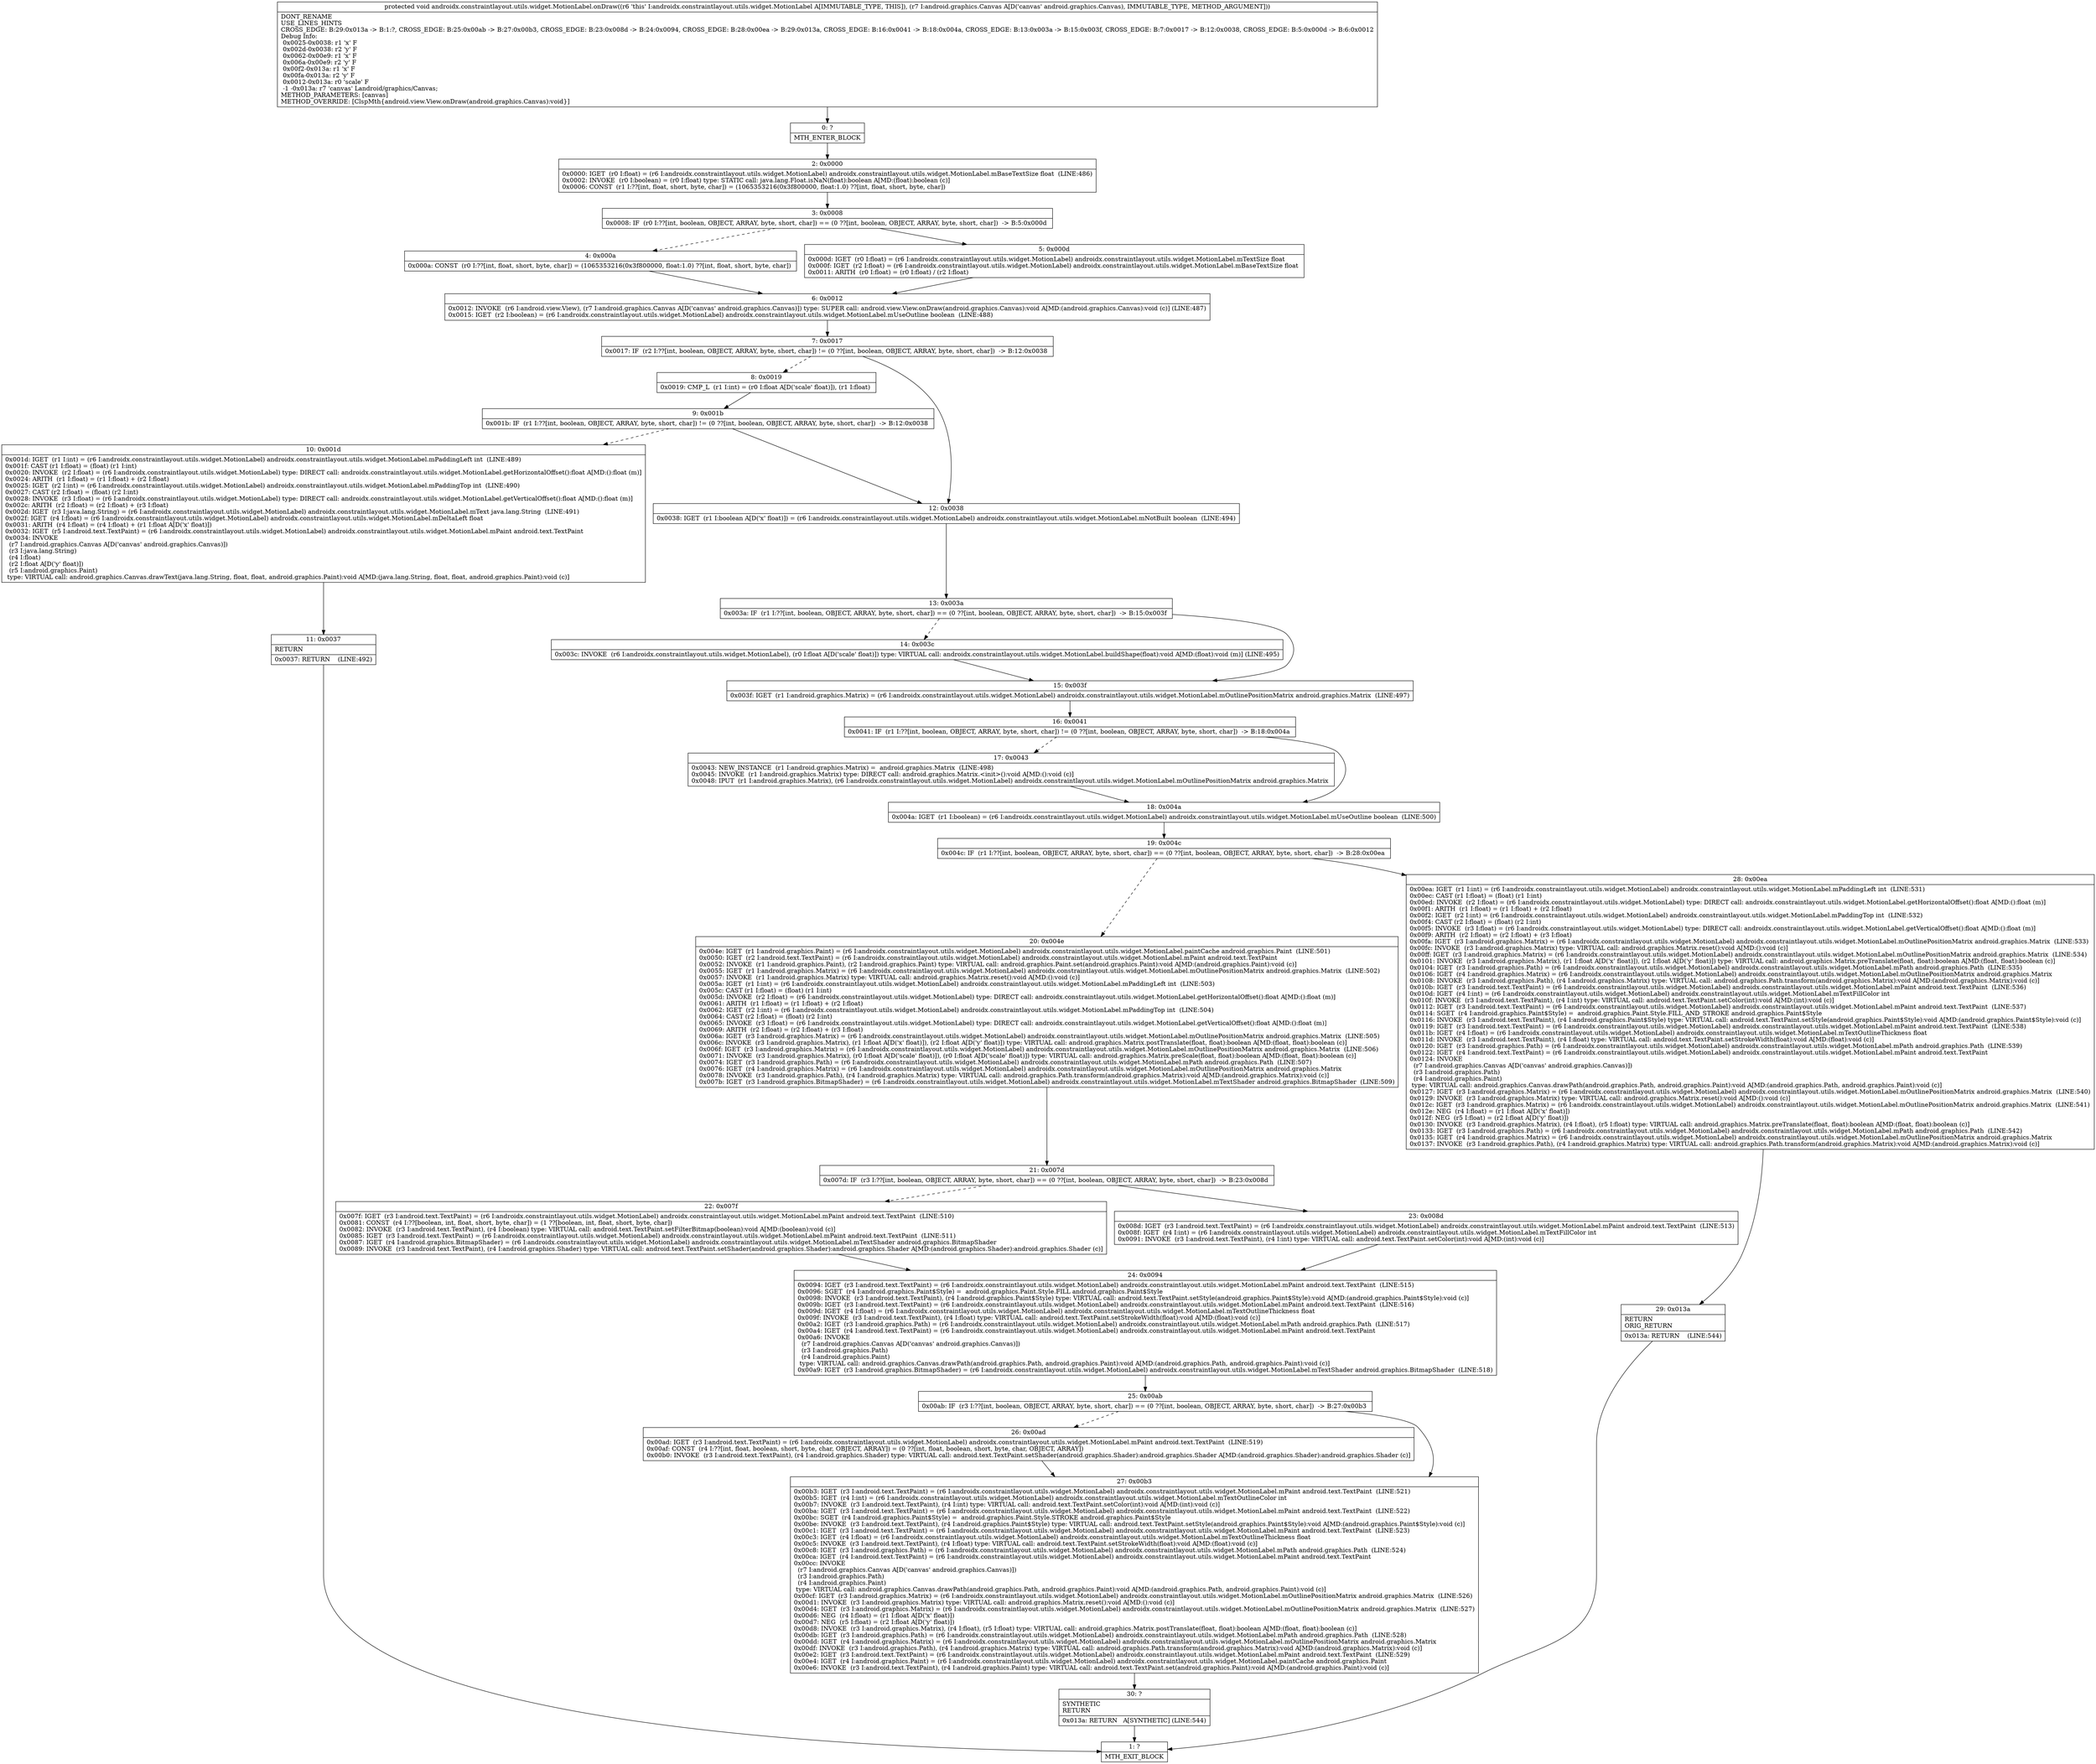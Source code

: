 digraph "CFG forandroidx.constraintlayout.utils.widget.MotionLabel.onDraw(Landroid\/graphics\/Canvas;)V" {
Node_0 [shape=record,label="{0\:\ ?|MTH_ENTER_BLOCK\l}"];
Node_2 [shape=record,label="{2\:\ 0x0000|0x0000: IGET  (r0 I:float) = (r6 I:androidx.constraintlayout.utils.widget.MotionLabel) androidx.constraintlayout.utils.widget.MotionLabel.mBaseTextSize float  (LINE:486)\l0x0002: INVOKE  (r0 I:boolean) = (r0 I:float) type: STATIC call: java.lang.Float.isNaN(float):boolean A[MD:(float):boolean (c)]\l0x0006: CONST  (r1 I:??[int, float, short, byte, char]) = (1065353216(0x3f800000, float:1.0) ??[int, float, short, byte, char]) \l}"];
Node_3 [shape=record,label="{3\:\ 0x0008|0x0008: IF  (r0 I:??[int, boolean, OBJECT, ARRAY, byte, short, char]) == (0 ??[int, boolean, OBJECT, ARRAY, byte, short, char])  \-\> B:5:0x000d \l}"];
Node_4 [shape=record,label="{4\:\ 0x000a|0x000a: CONST  (r0 I:??[int, float, short, byte, char]) = (1065353216(0x3f800000, float:1.0) ??[int, float, short, byte, char]) \l}"];
Node_6 [shape=record,label="{6\:\ 0x0012|0x0012: INVOKE  (r6 I:android.view.View), (r7 I:android.graphics.Canvas A[D('canvas' android.graphics.Canvas)]) type: SUPER call: android.view.View.onDraw(android.graphics.Canvas):void A[MD:(android.graphics.Canvas):void (c)] (LINE:487)\l0x0015: IGET  (r2 I:boolean) = (r6 I:androidx.constraintlayout.utils.widget.MotionLabel) androidx.constraintlayout.utils.widget.MotionLabel.mUseOutline boolean  (LINE:488)\l}"];
Node_7 [shape=record,label="{7\:\ 0x0017|0x0017: IF  (r2 I:??[int, boolean, OBJECT, ARRAY, byte, short, char]) != (0 ??[int, boolean, OBJECT, ARRAY, byte, short, char])  \-\> B:12:0x0038 \l}"];
Node_8 [shape=record,label="{8\:\ 0x0019|0x0019: CMP_L  (r1 I:int) = (r0 I:float A[D('scale' float)]), (r1 I:float) \l}"];
Node_9 [shape=record,label="{9\:\ 0x001b|0x001b: IF  (r1 I:??[int, boolean, OBJECT, ARRAY, byte, short, char]) != (0 ??[int, boolean, OBJECT, ARRAY, byte, short, char])  \-\> B:12:0x0038 \l}"];
Node_10 [shape=record,label="{10\:\ 0x001d|0x001d: IGET  (r1 I:int) = (r6 I:androidx.constraintlayout.utils.widget.MotionLabel) androidx.constraintlayout.utils.widget.MotionLabel.mPaddingLeft int  (LINE:489)\l0x001f: CAST (r1 I:float) = (float) (r1 I:int) \l0x0020: INVOKE  (r2 I:float) = (r6 I:androidx.constraintlayout.utils.widget.MotionLabel) type: DIRECT call: androidx.constraintlayout.utils.widget.MotionLabel.getHorizontalOffset():float A[MD:():float (m)]\l0x0024: ARITH  (r1 I:float) = (r1 I:float) + (r2 I:float) \l0x0025: IGET  (r2 I:int) = (r6 I:androidx.constraintlayout.utils.widget.MotionLabel) androidx.constraintlayout.utils.widget.MotionLabel.mPaddingTop int  (LINE:490)\l0x0027: CAST (r2 I:float) = (float) (r2 I:int) \l0x0028: INVOKE  (r3 I:float) = (r6 I:androidx.constraintlayout.utils.widget.MotionLabel) type: DIRECT call: androidx.constraintlayout.utils.widget.MotionLabel.getVerticalOffset():float A[MD:():float (m)]\l0x002c: ARITH  (r2 I:float) = (r2 I:float) + (r3 I:float) \l0x002d: IGET  (r3 I:java.lang.String) = (r6 I:androidx.constraintlayout.utils.widget.MotionLabel) androidx.constraintlayout.utils.widget.MotionLabel.mText java.lang.String  (LINE:491)\l0x002f: IGET  (r4 I:float) = (r6 I:androidx.constraintlayout.utils.widget.MotionLabel) androidx.constraintlayout.utils.widget.MotionLabel.mDeltaLeft float \l0x0031: ARITH  (r4 I:float) = (r4 I:float) + (r1 I:float A[D('x' float)]) \l0x0032: IGET  (r5 I:android.text.TextPaint) = (r6 I:androidx.constraintlayout.utils.widget.MotionLabel) androidx.constraintlayout.utils.widget.MotionLabel.mPaint android.text.TextPaint \l0x0034: INVOKE  \l  (r7 I:android.graphics.Canvas A[D('canvas' android.graphics.Canvas)])\l  (r3 I:java.lang.String)\l  (r4 I:float)\l  (r2 I:float A[D('y' float)])\l  (r5 I:android.graphics.Paint)\l type: VIRTUAL call: android.graphics.Canvas.drawText(java.lang.String, float, float, android.graphics.Paint):void A[MD:(java.lang.String, float, float, android.graphics.Paint):void (c)]\l}"];
Node_11 [shape=record,label="{11\:\ 0x0037|RETURN\l|0x0037: RETURN    (LINE:492)\l}"];
Node_1 [shape=record,label="{1\:\ ?|MTH_EXIT_BLOCK\l}"];
Node_12 [shape=record,label="{12\:\ 0x0038|0x0038: IGET  (r1 I:boolean A[D('x' float)]) = (r6 I:androidx.constraintlayout.utils.widget.MotionLabel) androidx.constraintlayout.utils.widget.MotionLabel.mNotBuilt boolean  (LINE:494)\l}"];
Node_13 [shape=record,label="{13\:\ 0x003a|0x003a: IF  (r1 I:??[int, boolean, OBJECT, ARRAY, byte, short, char]) == (0 ??[int, boolean, OBJECT, ARRAY, byte, short, char])  \-\> B:15:0x003f \l}"];
Node_14 [shape=record,label="{14\:\ 0x003c|0x003c: INVOKE  (r6 I:androidx.constraintlayout.utils.widget.MotionLabel), (r0 I:float A[D('scale' float)]) type: VIRTUAL call: androidx.constraintlayout.utils.widget.MotionLabel.buildShape(float):void A[MD:(float):void (m)] (LINE:495)\l}"];
Node_15 [shape=record,label="{15\:\ 0x003f|0x003f: IGET  (r1 I:android.graphics.Matrix) = (r6 I:androidx.constraintlayout.utils.widget.MotionLabel) androidx.constraintlayout.utils.widget.MotionLabel.mOutlinePositionMatrix android.graphics.Matrix  (LINE:497)\l}"];
Node_16 [shape=record,label="{16\:\ 0x0041|0x0041: IF  (r1 I:??[int, boolean, OBJECT, ARRAY, byte, short, char]) != (0 ??[int, boolean, OBJECT, ARRAY, byte, short, char])  \-\> B:18:0x004a \l}"];
Node_17 [shape=record,label="{17\:\ 0x0043|0x0043: NEW_INSTANCE  (r1 I:android.graphics.Matrix) =  android.graphics.Matrix  (LINE:498)\l0x0045: INVOKE  (r1 I:android.graphics.Matrix) type: DIRECT call: android.graphics.Matrix.\<init\>():void A[MD:():void (c)]\l0x0048: IPUT  (r1 I:android.graphics.Matrix), (r6 I:androidx.constraintlayout.utils.widget.MotionLabel) androidx.constraintlayout.utils.widget.MotionLabel.mOutlinePositionMatrix android.graphics.Matrix \l}"];
Node_18 [shape=record,label="{18\:\ 0x004a|0x004a: IGET  (r1 I:boolean) = (r6 I:androidx.constraintlayout.utils.widget.MotionLabel) androidx.constraintlayout.utils.widget.MotionLabel.mUseOutline boolean  (LINE:500)\l}"];
Node_19 [shape=record,label="{19\:\ 0x004c|0x004c: IF  (r1 I:??[int, boolean, OBJECT, ARRAY, byte, short, char]) == (0 ??[int, boolean, OBJECT, ARRAY, byte, short, char])  \-\> B:28:0x00ea \l}"];
Node_20 [shape=record,label="{20\:\ 0x004e|0x004e: IGET  (r1 I:android.graphics.Paint) = (r6 I:androidx.constraintlayout.utils.widget.MotionLabel) androidx.constraintlayout.utils.widget.MotionLabel.paintCache android.graphics.Paint  (LINE:501)\l0x0050: IGET  (r2 I:android.text.TextPaint) = (r6 I:androidx.constraintlayout.utils.widget.MotionLabel) androidx.constraintlayout.utils.widget.MotionLabel.mPaint android.text.TextPaint \l0x0052: INVOKE  (r1 I:android.graphics.Paint), (r2 I:android.graphics.Paint) type: VIRTUAL call: android.graphics.Paint.set(android.graphics.Paint):void A[MD:(android.graphics.Paint):void (c)]\l0x0055: IGET  (r1 I:android.graphics.Matrix) = (r6 I:androidx.constraintlayout.utils.widget.MotionLabel) androidx.constraintlayout.utils.widget.MotionLabel.mOutlinePositionMatrix android.graphics.Matrix  (LINE:502)\l0x0057: INVOKE  (r1 I:android.graphics.Matrix) type: VIRTUAL call: android.graphics.Matrix.reset():void A[MD:():void (c)]\l0x005a: IGET  (r1 I:int) = (r6 I:androidx.constraintlayout.utils.widget.MotionLabel) androidx.constraintlayout.utils.widget.MotionLabel.mPaddingLeft int  (LINE:503)\l0x005c: CAST (r1 I:float) = (float) (r1 I:int) \l0x005d: INVOKE  (r2 I:float) = (r6 I:androidx.constraintlayout.utils.widget.MotionLabel) type: DIRECT call: androidx.constraintlayout.utils.widget.MotionLabel.getHorizontalOffset():float A[MD:():float (m)]\l0x0061: ARITH  (r1 I:float) = (r1 I:float) + (r2 I:float) \l0x0062: IGET  (r2 I:int) = (r6 I:androidx.constraintlayout.utils.widget.MotionLabel) androidx.constraintlayout.utils.widget.MotionLabel.mPaddingTop int  (LINE:504)\l0x0064: CAST (r2 I:float) = (float) (r2 I:int) \l0x0065: INVOKE  (r3 I:float) = (r6 I:androidx.constraintlayout.utils.widget.MotionLabel) type: DIRECT call: androidx.constraintlayout.utils.widget.MotionLabel.getVerticalOffset():float A[MD:():float (m)]\l0x0069: ARITH  (r2 I:float) = (r2 I:float) + (r3 I:float) \l0x006a: IGET  (r3 I:android.graphics.Matrix) = (r6 I:androidx.constraintlayout.utils.widget.MotionLabel) androidx.constraintlayout.utils.widget.MotionLabel.mOutlinePositionMatrix android.graphics.Matrix  (LINE:505)\l0x006c: INVOKE  (r3 I:android.graphics.Matrix), (r1 I:float A[D('x' float)]), (r2 I:float A[D('y' float)]) type: VIRTUAL call: android.graphics.Matrix.postTranslate(float, float):boolean A[MD:(float, float):boolean (c)]\l0x006f: IGET  (r3 I:android.graphics.Matrix) = (r6 I:androidx.constraintlayout.utils.widget.MotionLabel) androidx.constraintlayout.utils.widget.MotionLabel.mOutlinePositionMatrix android.graphics.Matrix  (LINE:506)\l0x0071: INVOKE  (r3 I:android.graphics.Matrix), (r0 I:float A[D('scale' float)]), (r0 I:float A[D('scale' float)]) type: VIRTUAL call: android.graphics.Matrix.preScale(float, float):boolean A[MD:(float, float):boolean (c)]\l0x0074: IGET  (r3 I:android.graphics.Path) = (r6 I:androidx.constraintlayout.utils.widget.MotionLabel) androidx.constraintlayout.utils.widget.MotionLabel.mPath android.graphics.Path  (LINE:507)\l0x0076: IGET  (r4 I:android.graphics.Matrix) = (r6 I:androidx.constraintlayout.utils.widget.MotionLabel) androidx.constraintlayout.utils.widget.MotionLabel.mOutlinePositionMatrix android.graphics.Matrix \l0x0078: INVOKE  (r3 I:android.graphics.Path), (r4 I:android.graphics.Matrix) type: VIRTUAL call: android.graphics.Path.transform(android.graphics.Matrix):void A[MD:(android.graphics.Matrix):void (c)]\l0x007b: IGET  (r3 I:android.graphics.BitmapShader) = (r6 I:androidx.constraintlayout.utils.widget.MotionLabel) androidx.constraintlayout.utils.widget.MotionLabel.mTextShader android.graphics.BitmapShader  (LINE:509)\l}"];
Node_21 [shape=record,label="{21\:\ 0x007d|0x007d: IF  (r3 I:??[int, boolean, OBJECT, ARRAY, byte, short, char]) == (0 ??[int, boolean, OBJECT, ARRAY, byte, short, char])  \-\> B:23:0x008d \l}"];
Node_22 [shape=record,label="{22\:\ 0x007f|0x007f: IGET  (r3 I:android.text.TextPaint) = (r6 I:androidx.constraintlayout.utils.widget.MotionLabel) androidx.constraintlayout.utils.widget.MotionLabel.mPaint android.text.TextPaint  (LINE:510)\l0x0081: CONST  (r4 I:??[boolean, int, float, short, byte, char]) = (1 ??[boolean, int, float, short, byte, char]) \l0x0082: INVOKE  (r3 I:android.text.TextPaint), (r4 I:boolean) type: VIRTUAL call: android.text.TextPaint.setFilterBitmap(boolean):void A[MD:(boolean):void (c)]\l0x0085: IGET  (r3 I:android.text.TextPaint) = (r6 I:androidx.constraintlayout.utils.widget.MotionLabel) androidx.constraintlayout.utils.widget.MotionLabel.mPaint android.text.TextPaint  (LINE:511)\l0x0087: IGET  (r4 I:android.graphics.BitmapShader) = (r6 I:androidx.constraintlayout.utils.widget.MotionLabel) androidx.constraintlayout.utils.widget.MotionLabel.mTextShader android.graphics.BitmapShader \l0x0089: INVOKE  (r3 I:android.text.TextPaint), (r4 I:android.graphics.Shader) type: VIRTUAL call: android.text.TextPaint.setShader(android.graphics.Shader):android.graphics.Shader A[MD:(android.graphics.Shader):android.graphics.Shader (c)]\l}"];
Node_24 [shape=record,label="{24\:\ 0x0094|0x0094: IGET  (r3 I:android.text.TextPaint) = (r6 I:androidx.constraintlayout.utils.widget.MotionLabel) androidx.constraintlayout.utils.widget.MotionLabel.mPaint android.text.TextPaint  (LINE:515)\l0x0096: SGET  (r4 I:android.graphics.Paint$Style) =  android.graphics.Paint.Style.FILL android.graphics.Paint$Style \l0x0098: INVOKE  (r3 I:android.text.TextPaint), (r4 I:android.graphics.Paint$Style) type: VIRTUAL call: android.text.TextPaint.setStyle(android.graphics.Paint$Style):void A[MD:(android.graphics.Paint$Style):void (c)]\l0x009b: IGET  (r3 I:android.text.TextPaint) = (r6 I:androidx.constraintlayout.utils.widget.MotionLabel) androidx.constraintlayout.utils.widget.MotionLabel.mPaint android.text.TextPaint  (LINE:516)\l0x009d: IGET  (r4 I:float) = (r6 I:androidx.constraintlayout.utils.widget.MotionLabel) androidx.constraintlayout.utils.widget.MotionLabel.mTextOutlineThickness float \l0x009f: INVOKE  (r3 I:android.text.TextPaint), (r4 I:float) type: VIRTUAL call: android.text.TextPaint.setStrokeWidth(float):void A[MD:(float):void (c)]\l0x00a2: IGET  (r3 I:android.graphics.Path) = (r6 I:androidx.constraintlayout.utils.widget.MotionLabel) androidx.constraintlayout.utils.widget.MotionLabel.mPath android.graphics.Path  (LINE:517)\l0x00a4: IGET  (r4 I:android.text.TextPaint) = (r6 I:androidx.constraintlayout.utils.widget.MotionLabel) androidx.constraintlayout.utils.widget.MotionLabel.mPaint android.text.TextPaint \l0x00a6: INVOKE  \l  (r7 I:android.graphics.Canvas A[D('canvas' android.graphics.Canvas)])\l  (r3 I:android.graphics.Path)\l  (r4 I:android.graphics.Paint)\l type: VIRTUAL call: android.graphics.Canvas.drawPath(android.graphics.Path, android.graphics.Paint):void A[MD:(android.graphics.Path, android.graphics.Paint):void (c)]\l0x00a9: IGET  (r3 I:android.graphics.BitmapShader) = (r6 I:androidx.constraintlayout.utils.widget.MotionLabel) androidx.constraintlayout.utils.widget.MotionLabel.mTextShader android.graphics.BitmapShader  (LINE:518)\l}"];
Node_25 [shape=record,label="{25\:\ 0x00ab|0x00ab: IF  (r3 I:??[int, boolean, OBJECT, ARRAY, byte, short, char]) == (0 ??[int, boolean, OBJECT, ARRAY, byte, short, char])  \-\> B:27:0x00b3 \l}"];
Node_26 [shape=record,label="{26\:\ 0x00ad|0x00ad: IGET  (r3 I:android.text.TextPaint) = (r6 I:androidx.constraintlayout.utils.widget.MotionLabel) androidx.constraintlayout.utils.widget.MotionLabel.mPaint android.text.TextPaint  (LINE:519)\l0x00af: CONST  (r4 I:??[int, float, boolean, short, byte, char, OBJECT, ARRAY]) = (0 ??[int, float, boolean, short, byte, char, OBJECT, ARRAY]) \l0x00b0: INVOKE  (r3 I:android.text.TextPaint), (r4 I:android.graphics.Shader) type: VIRTUAL call: android.text.TextPaint.setShader(android.graphics.Shader):android.graphics.Shader A[MD:(android.graphics.Shader):android.graphics.Shader (c)]\l}"];
Node_27 [shape=record,label="{27\:\ 0x00b3|0x00b3: IGET  (r3 I:android.text.TextPaint) = (r6 I:androidx.constraintlayout.utils.widget.MotionLabel) androidx.constraintlayout.utils.widget.MotionLabel.mPaint android.text.TextPaint  (LINE:521)\l0x00b5: IGET  (r4 I:int) = (r6 I:androidx.constraintlayout.utils.widget.MotionLabel) androidx.constraintlayout.utils.widget.MotionLabel.mTextOutlineColor int \l0x00b7: INVOKE  (r3 I:android.text.TextPaint), (r4 I:int) type: VIRTUAL call: android.text.TextPaint.setColor(int):void A[MD:(int):void (c)]\l0x00ba: IGET  (r3 I:android.text.TextPaint) = (r6 I:androidx.constraintlayout.utils.widget.MotionLabel) androidx.constraintlayout.utils.widget.MotionLabel.mPaint android.text.TextPaint  (LINE:522)\l0x00bc: SGET  (r4 I:android.graphics.Paint$Style) =  android.graphics.Paint.Style.STROKE android.graphics.Paint$Style \l0x00be: INVOKE  (r3 I:android.text.TextPaint), (r4 I:android.graphics.Paint$Style) type: VIRTUAL call: android.text.TextPaint.setStyle(android.graphics.Paint$Style):void A[MD:(android.graphics.Paint$Style):void (c)]\l0x00c1: IGET  (r3 I:android.text.TextPaint) = (r6 I:androidx.constraintlayout.utils.widget.MotionLabel) androidx.constraintlayout.utils.widget.MotionLabel.mPaint android.text.TextPaint  (LINE:523)\l0x00c3: IGET  (r4 I:float) = (r6 I:androidx.constraintlayout.utils.widget.MotionLabel) androidx.constraintlayout.utils.widget.MotionLabel.mTextOutlineThickness float \l0x00c5: INVOKE  (r3 I:android.text.TextPaint), (r4 I:float) type: VIRTUAL call: android.text.TextPaint.setStrokeWidth(float):void A[MD:(float):void (c)]\l0x00c8: IGET  (r3 I:android.graphics.Path) = (r6 I:androidx.constraintlayout.utils.widget.MotionLabel) androidx.constraintlayout.utils.widget.MotionLabel.mPath android.graphics.Path  (LINE:524)\l0x00ca: IGET  (r4 I:android.text.TextPaint) = (r6 I:androidx.constraintlayout.utils.widget.MotionLabel) androidx.constraintlayout.utils.widget.MotionLabel.mPaint android.text.TextPaint \l0x00cc: INVOKE  \l  (r7 I:android.graphics.Canvas A[D('canvas' android.graphics.Canvas)])\l  (r3 I:android.graphics.Path)\l  (r4 I:android.graphics.Paint)\l type: VIRTUAL call: android.graphics.Canvas.drawPath(android.graphics.Path, android.graphics.Paint):void A[MD:(android.graphics.Path, android.graphics.Paint):void (c)]\l0x00cf: IGET  (r3 I:android.graphics.Matrix) = (r6 I:androidx.constraintlayout.utils.widget.MotionLabel) androidx.constraintlayout.utils.widget.MotionLabel.mOutlinePositionMatrix android.graphics.Matrix  (LINE:526)\l0x00d1: INVOKE  (r3 I:android.graphics.Matrix) type: VIRTUAL call: android.graphics.Matrix.reset():void A[MD:():void (c)]\l0x00d4: IGET  (r3 I:android.graphics.Matrix) = (r6 I:androidx.constraintlayout.utils.widget.MotionLabel) androidx.constraintlayout.utils.widget.MotionLabel.mOutlinePositionMatrix android.graphics.Matrix  (LINE:527)\l0x00d6: NEG  (r4 I:float) = (r1 I:float A[D('x' float)]) \l0x00d7: NEG  (r5 I:float) = (r2 I:float A[D('y' float)]) \l0x00d8: INVOKE  (r3 I:android.graphics.Matrix), (r4 I:float), (r5 I:float) type: VIRTUAL call: android.graphics.Matrix.postTranslate(float, float):boolean A[MD:(float, float):boolean (c)]\l0x00db: IGET  (r3 I:android.graphics.Path) = (r6 I:androidx.constraintlayout.utils.widget.MotionLabel) androidx.constraintlayout.utils.widget.MotionLabel.mPath android.graphics.Path  (LINE:528)\l0x00dd: IGET  (r4 I:android.graphics.Matrix) = (r6 I:androidx.constraintlayout.utils.widget.MotionLabel) androidx.constraintlayout.utils.widget.MotionLabel.mOutlinePositionMatrix android.graphics.Matrix \l0x00df: INVOKE  (r3 I:android.graphics.Path), (r4 I:android.graphics.Matrix) type: VIRTUAL call: android.graphics.Path.transform(android.graphics.Matrix):void A[MD:(android.graphics.Matrix):void (c)]\l0x00e2: IGET  (r3 I:android.text.TextPaint) = (r6 I:androidx.constraintlayout.utils.widget.MotionLabel) androidx.constraintlayout.utils.widget.MotionLabel.mPaint android.text.TextPaint  (LINE:529)\l0x00e4: IGET  (r4 I:android.graphics.Paint) = (r6 I:androidx.constraintlayout.utils.widget.MotionLabel) androidx.constraintlayout.utils.widget.MotionLabel.paintCache android.graphics.Paint \l0x00e6: INVOKE  (r3 I:android.text.TextPaint), (r4 I:android.graphics.Paint) type: VIRTUAL call: android.text.TextPaint.set(android.graphics.Paint):void A[MD:(android.graphics.Paint):void (c)]\l}"];
Node_30 [shape=record,label="{30\:\ ?|SYNTHETIC\lRETURN\l|0x013a: RETURN   A[SYNTHETIC] (LINE:544)\l}"];
Node_23 [shape=record,label="{23\:\ 0x008d|0x008d: IGET  (r3 I:android.text.TextPaint) = (r6 I:androidx.constraintlayout.utils.widget.MotionLabel) androidx.constraintlayout.utils.widget.MotionLabel.mPaint android.text.TextPaint  (LINE:513)\l0x008f: IGET  (r4 I:int) = (r6 I:androidx.constraintlayout.utils.widget.MotionLabel) androidx.constraintlayout.utils.widget.MotionLabel.mTextFillColor int \l0x0091: INVOKE  (r3 I:android.text.TextPaint), (r4 I:int) type: VIRTUAL call: android.text.TextPaint.setColor(int):void A[MD:(int):void (c)]\l}"];
Node_28 [shape=record,label="{28\:\ 0x00ea|0x00ea: IGET  (r1 I:int) = (r6 I:androidx.constraintlayout.utils.widget.MotionLabel) androidx.constraintlayout.utils.widget.MotionLabel.mPaddingLeft int  (LINE:531)\l0x00ec: CAST (r1 I:float) = (float) (r1 I:int) \l0x00ed: INVOKE  (r2 I:float) = (r6 I:androidx.constraintlayout.utils.widget.MotionLabel) type: DIRECT call: androidx.constraintlayout.utils.widget.MotionLabel.getHorizontalOffset():float A[MD:():float (m)]\l0x00f1: ARITH  (r1 I:float) = (r1 I:float) + (r2 I:float) \l0x00f2: IGET  (r2 I:int) = (r6 I:androidx.constraintlayout.utils.widget.MotionLabel) androidx.constraintlayout.utils.widget.MotionLabel.mPaddingTop int  (LINE:532)\l0x00f4: CAST (r2 I:float) = (float) (r2 I:int) \l0x00f5: INVOKE  (r3 I:float) = (r6 I:androidx.constraintlayout.utils.widget.MotionLabel) type: DIRECT call: androidx.constraintlayout.utils.widget.MotionLabel.getVerticalOffset():float A[MD:():float (m)]\l0x00f9: ARITH  (r2 I:float) = (r2 I:float) + (r3 I:float) \l0x00fa: IGET  (r3 I:android.graphics.Matrix) = (r6 I:androidx.constraintlayout.utils.widget.MotionLabel) androidx.constraintlayout.utils.widget.MotionLabel.mOutlinePositionMatrix android.graphics.Matrix  (LINE:533)\l0x00fc: INVOKE  (r3 I:android.graphics.Matrix) type: VIRTUAL call: android.graphics.Matrix.reset():void A[MD:():void (c)]\l0x00ff: IGET  (r3 I:android.graphics.Matrix) = (r6 I:androidx.constraintlayout.utils.widget.MotionLabel) androidx.constraintlayout.utils.widget.MotionLabel.mOutlinePositionMatrix android.graphics.Matrix  (LINE:534)\l0x0101: INVOKE  (r3 I:android.graphics.Matrix), (r1 I:float A[D('x' float)]), (r2 I:float A[D('y' float)]) type: VIRTUAL call: android.graphics.Matrix.preTranslate(float, float):boolean A[MD:(float, float):boolean (c)]\l0x0104: IGET  (r3 I:android.graphics.Path) = (r6 I:androidx.constraintlayout.utils.widget.MotionLabel) androidx.constraintlayout.utils.widget.MotionLabel.mPath android.graphics.Path  (LINE:535)\l0x0106: IGET  (r4 I:android.graphics.Matrix) = (r6 I:androidx.constraintlayout.utils.widget.MotionLabel) androidx.constraintlayout.utils.widget.MotionLabel.mOutlinePositionMatrix android.graphics.Matrix \l0x0108: INVOKE  (r3 I:android.graphics.Path), (r4 I:android.graphics.Matrix) type: VIRTUAL call: android.graphics.Path.transform(android.graphics.Matrix):void A[MD:(android.graphics.Matrix):void (c)]\l0x010b: IGET  (r3 I:android.text.TextPaint) = (r6 I:androidx.constraintlayout.utils.widget.MotionLabel) androidx.constraintlayout.utils.widget.MotionLabel.mPaint android.text.TextPaint  (LINE:536)\l0x010d: IGET  (r4 I:int) = (r6 I:androidx.constraintlayout.utils.widget.MotionLabel) androidx.constraintlayout.utils.widget.MotionLabel.mTextFillColor int \l0x010f: INVOKE  (r3 I:android.text.TextPaint), (r4 I:int) type: VIRTUAL call: android.text.TextPaint.setColor(int):void A[MD:(int):void (c)]\l0x0112: IGET  (r3 I:android.text.TextPaint) = (r6 I:androidx.constraintlayout.utils.widget.MotionLabel) androidx.constraintlayout.utils.widget.MotionLabel.mPaint android.text.TextPaint  (LINE:537)\l0x0114: SGET  (r4 I:android.graphics.Paint$Style) =  android.graphics.Paint.Style.FILL_AND_STROKE android.graphics.Paint$Style \l0x0116: INVOKE  (r3 I:android.text.TextPaint), (r4 I:android.graphics.Paint$Style) type: VIRTUAL call: android.text.TextPaint.setStyle(android.graphics.Paint$Style):void A[MD:(android.graphics.Paint$Style):void (c)]\l0x0119: IGET  (r3 I:android.text.TextPaint) = (r6 I:androidx.constraintlayout.utils.widget.MotionLabel) androidx.constraintlayout.utils.widget.MotionLabel.mPaint android.text.TextPaint  (LINE:538)\l0x011b: IGET  (r4 I:float) = (r6 I:androidx.constraintlayout.utils.widget.MotionLabel) androidx.constraintlayout.utils.widget.MotionLabel.mTextOutlineThickness float \l0x011d: INVOKE  (r3 I:android.text.TextPaint), (r4 I:float) type: VIRTUAL call: android.text.TextPaint.setStrokeWidth(float):void A[MD:(float):void (c)]\l0x0120: IGET  (r3 I:android.graphics.Path) = (r6 I:androidx.constraintlayout.utils.widget.MotionLabel) androidx.constraintlayout.utils.widget.MotionLabel.mPath android.graphics.Path  (LINE:539)\l0x0122: IGET  (r4 I:android.text.TextPaint) = (r6 I:androidx.constraintlayout.utils.widget.MotionLabel) androidx.constraintlayout.utils.widget.MotionLabel.mPaint android.text.TextPaint \l0x0124: INVOKE  \l  (r7 I:android.graphics.Canvas A[D('canvas' android.graphics.Canvas)])\l  (r3 I:android.graphics.Path)\l  (r4 I:android.graphics.Paint)\l type: VIRTUAL call: android.graphics.Canvas.drawPath(android.graphics.Path, android.graphics.Paint):void A[MD:(android.graphics.Path, android.graphics.Paint):void (c)]\l0x0127: IGET  (r3 I:android.graphics.Matrix) = (r6 I:androidx.constraintlayout.utils.widget.MotionLabel) androidx.constraintlayout.utils.widget.MotionLabel.mOutlinePositionMatrix android.graphics.Matrix  (LINE:540)\l0x0129: INVOKE  (r3 I:android.graphics.Matrix) type: VIRTUAL call: android.graphics.Matrix.reset():void A[MD:():void (c)]\l0x012c: IGET  (r3 I:android.graphics.Matrix) = (r6 I:androidx.constraintlayout.utils.widget.MotionLabel) androidx.constraintlayout.utils.widget.MotionLabel.mOutlinePositionMatrix android.graphics.Matrix  (LINE:541)\l0x012e: NEG  (r4 I:float) = (r1 I:float A[D('x' float)]) \l0x012f: NEG  (r5 I:float) = (r2 I:float A[D('y' float)]) \l0x0130: INVOKE  (r3 I:android.graphics.Matrix), (r4 I:float), (r5 I:float) type: VIRTUAL call: android.graphics.Matrix.preTranslate(float, float):boolean A[MD:(float, float):boolean (c)]\l0x0133: IGET  (r3 I:android.graphics.Path) = (r6 I:androidx.constraintlayout.utils.widget.MotionLabel) androidx.constraintlayout.utils.widget.MotionLabel.mPath android.graphics.Path  (LINE:542)\l0x0135: IGET  (r4 I:android.graphics.Matrix) = (r6 I:androidx.constraintlayout.utils.widget.MotionLabel) androidx.constraintlayout.utils.widget.MotionLabel.mOutlinePositionMatrix android.graphics.Matrix \l0x0137: INVOKE  (r3 I:android.graphics.Path), (r4 I:android.graphics.Matrix) type: VIRTUAL call: android.graphics.Path.transform(android.graphics.Matrix):void A[MD:(android.graphics.Matrix):void (c)]\l}"];
Node_29 [shape=record,label="{29\:\ 0x013a|RETURN\lORIG_RETURN\l|0x013a: RETURN    (LINE:544)\l}"];
Node_5 [shape=record,label="{5\:\ 0x000d|0x000d: IGET  (r0 I:float) = (r6 I:androidx.constraintlayout.utils.widget.MotionLabel) androidx.constraintlayout.utils.widget.MotionLabel.mTextSize float \l0x000f: IGET  (r2 I:float) = (r6 I:androidx.constraintlayout.utils.widget.MotionLabel) androidx.constraintlayout.utils.widget.MotionLabel.mBaseTextSize float \l0x0011: ARITH  (r0 I:float) = (r0 I:float) \/ (r2 I:float) \l}"];
MethodNode[shape=record,label="{protected void androidx.constraintlayout.utils.widget.MotionLabel.onDraw((r6 'this' I:androidx.constraintlayout.utils.widget.MotionLabel A[IMMUTABLE_TYPE, THIS]), (r7 I:android.graphics.Canvas A[D('canvas' android.graphics.Canvas), IMMUTABLE_TYPE, METHOD_ARGUMENT]))  | DONT_RENAME\lUSE_LINES_HINTS\lCROSS_EDGE: B:29:0x013a \-\> B:1:?, CROSS_EDGE: B:25:0x00ab \-\> B:27:0x00b3, CROSS_EDGE: B:23:0x008d \-\> B:24:0x0094, CROSS_EDGE: B:28:0x00ea \-\> B:29:0x013a, CROSS_EDGE: B:16:0x0041 \-\> B:18:0x004a, CROSS_EDGE: B:13:0x003a \-\> B:15:0x003f, CROSS_EDGE: B:7:0x0017 \-\> B:12:0x0038, CROSS_EDGE: B:5:0x000d \-\> B:6:0x0012\lDebug Info:\l  0x0025\-0x0038: r1 'x' F\l  0x002d\-0x0038: r2 'y' F\l  0x0062\-0x00e9: r1 'x' F\l  0x006a\-0x00e9: r2 'y' F\l  0x00f2\-0x013a: r1 'x' F\l  0x00fa\-0x013a: r2 'y' F\l  0x0012\-0x013a: r0 'scale' F\l  \-1 \-0x013a: r7 'canvas' Landroid\/graphics\/Canvas;\lMETHOD_PARAMETERS: [canvas]\lMETHOD_OVERRIDE: [ClspMth\{android.view.View.onDraw(android.graphics.Canvas):void\}]\l}"];
MethodNode -> Node_0;Node_0 -> Node_2;
Node_2 -> Node_3;
Node_3 -> Node_4[style=dashed];
Node_3 -> Node_5;
Node_4 -> Node_6;
Node_6 -> Node_7;
Node_7 -> Node_8[style=dashed];
Node_7 -> Node_12;
Node_8 -> Node_9;
Node_9 -> Node_10[style=dashed];
Node_9 -> Node_12;
Node_10 -> Node_11;
Node_11 -> Node_1;
Node_12 -> Node_13;
Node_13 -> Node_14[style=dashed];
Node_13 -> Node_15;
Node_14 -> Node_15;
Node_15 -> Node_16;
Node_16 -> Node_17[style=dashed];
Node_16 -> Node_18;
Node_17 -> Node_18;
Node_18 -> Node_19;
Node_19 -> Node_20[style=dashed];
Node_19 -> Node_28;
Node_20 -> Node_21;
Node_21 -> Node_22[style=dashed];
Node_21 -> Node_23;
Node_22 -> Node_24;
Node_24 -> Node_25;
Node_25 -> Node_26[style=dashed];
Node_25 -> Node_27;
Node_26 -> Node_27;
Node_27 -> Node_30;
Node_30 -> Node_1;
Node_23 -> Node_24;
Node_28 -> Node_29;
Node_29 -> Node_1;
Node_5 -> Node_6;
}

